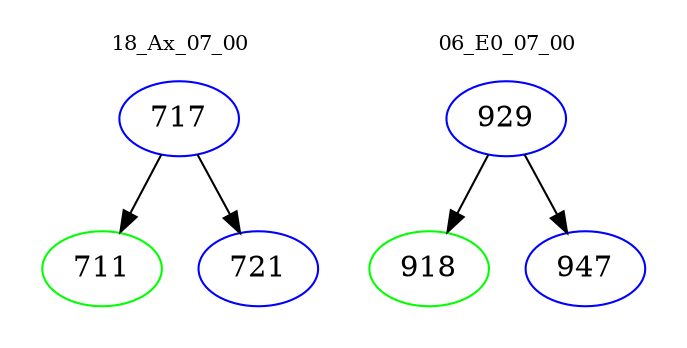 digraph{
subgraph cluster_0 {
color = white
label = "18_Ax_07_00";
fontsize=10;
T0_717 [label="717", color="blue"]
T0_717 -> T0_711 [color="black"]
T0_711 [label="711", color="green"]
T0_717 -> T0_721 [color="black"]
T0_721 [label="721", color="blue"]
}
subgraph cluster_1 {
color = white
label = "06_E0_07_00";
fontsize=10;
T1_929 [label="929", color="blue"]
T1_929 -> T1_918 [color="black"]
T1_918 [label="918", color="green"]
T1_929 -> T1_947 [color="black"]
T1_947 [label="947", color="blue"]
}
}
